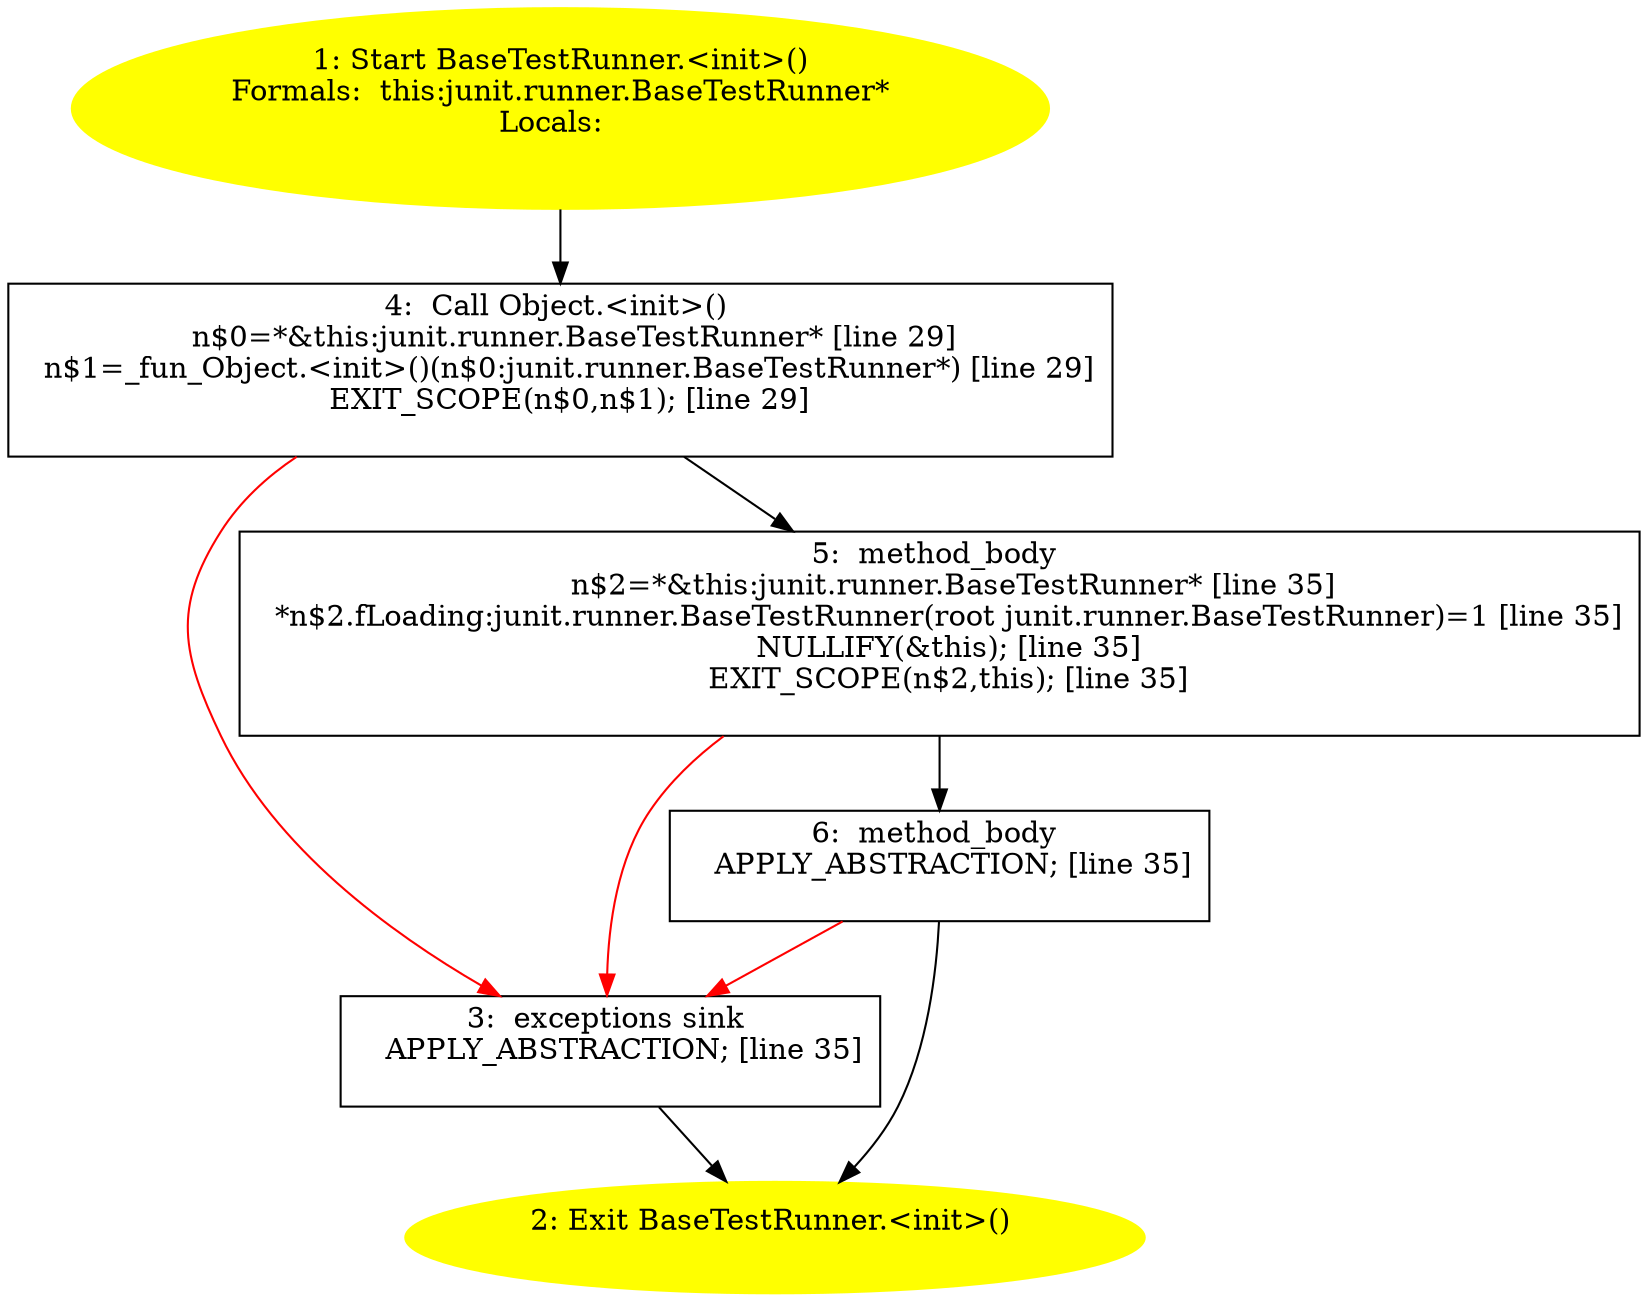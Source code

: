 /* @generated */
digraph cfg {
"junit.runner.BaseTestRunner.<init>().538047bf62a848c62acfd6b3707eb72c_1" [label="1: Start BaseTestRunner.<init>()\nFormals:  this:junit.runner.BaseTestRunner*\nLocals:  \n  " color=yellow style=filled]
	

	 "junit.runner.BaseTestRunner.<init>().538047bf62a848c62acfd6b3707eb72c_1" -> "junit.runner.BaseTestRunner.<init>().538047bf62a848c62acfd6b3707eb72c_4" ;
"junit.runner.BaseTestRunner.<init>().538047bf62a848c62acfd6b3707eb72c_2" [label="2: Exit BaseTestRunner.<init>() \n  " color=yellow style=filled]
	

"junit.runner.BaseTestRunner.<init>().538047bf62a848c62acfd6b3707eb72c_3" [label="3:  exceptions sink \n   APPLY_ABSTRACTION; [line 35]\n " shape="box"]
	

	 "junit.runner.BaseTestRunner.<init>().538047bf62a848c62acfd6b3707eb72c_3" -> "junit.runner.BaseTestRunner.<init>().538047bf62a848c62acfd6b3707eb72c_2" ;
"junit.runner.BaseTestRunner.<init>().538047bf62a848c62acfd6b3707eb72c_4" [label="4:  Call Object.<init>() \n   n$0=*&this:junit.runner.BaseTestRunner* [line 29]\n  n$1=_fun_Object.<init>()(n$0:junit.runner.BaseTestRunner*) [line 29]\n  EXIT_SCOPE(n$0,n$1); [line 29]\n " shape="box"]
	

	 "junit.runner.BaseTestRunner.<init>().538047bf62a848c62acfd6b3707eb72c_4" -> "junit.runner.BaseTestRunner.<init>().538047bf62a848c62acfd6b3707eb72c_5" ;
	 "junit.runner.BaseTestRunner.<init>().538047bf62a848c62acfd6b3707eb72c_4" -> "junit.runner.BaseTestRunner.<init>().538047bf62a848c62acfd6b3707eb72c_3" [color="red" ];
"junit.runner.BaseTestRunner.<init>().538047bf62a848c62acfd6b3707eb72c_5" [label="5:  method_body \n   n$2=*&this:junit.runner.BaseTestRunner* [line 35]\n  *n$2.fLoading:junit.runner.BaseTestRunner(root junit.runner.BaseTestRunner)=1 [line 35]\n  NULLIFY(&this); [line 35]\n  EXIT_SCOPE(n$2,this); [line 35]\n " shape="box"]
	

	 "junit.runner.BaseTestRunner.<init>().538047bf62a848c62acfd6b3707eb72c_5" -> "junit.runner.BaseTestRunner.<init>().538047bf62a848c62acfd6b3707eb72c_6" ;
	 "junit.runner.BaseTestRunner.<init>().538047bf62a848c62acfd6b3707eb72c_5" -> "junit.runner.BaseTestRunner.<init>().538047bf62a848c62acfd6b3707eb72c_3" [color="red" ];
"junit.runner.BaseTestRunner.<init>().538047bf62a848c62acfd6b3707eb72c_6" [label="6:  method_body \n   APPLY_ABSTRACTION; [line 35]\n " shape="box"]
	

	 "junit.runner.BaseTestRunner.<init>().538047bf62a848c62acfd6b3707eb72c_6" -> "junit.runner.BaseTestRunner.<init>().538047bf62a848c62acfd6b3707eb72c_2" ;
	 "junit.runner.BaseTestRunner.<init>().538047bf62a848c62acfd6b3707eb72c_6" -> "junit.runner.BaseTestRunner.<init>().538047bf62a848c62acfd6b3707eb72c_3" [color="red" ];
}

